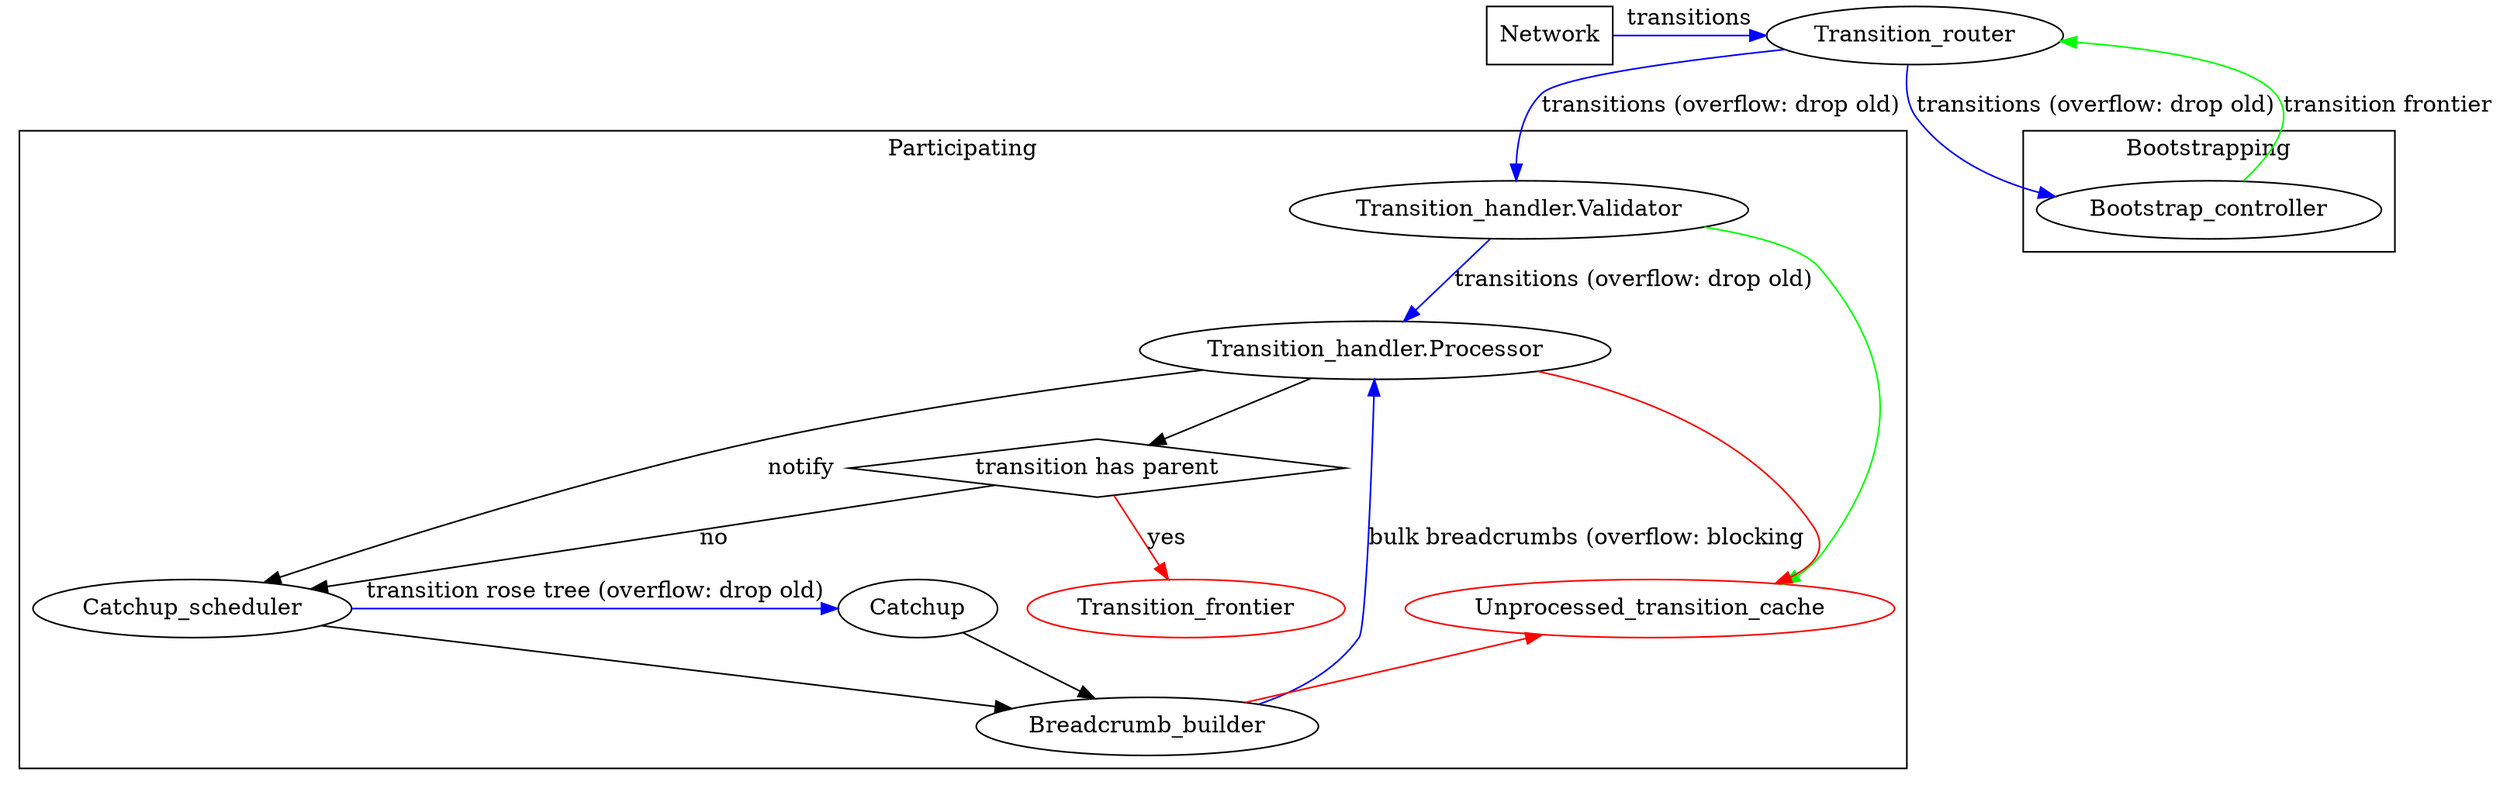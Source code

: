 digraph G {
  // rankdir=LR;
  newrank=true;

  Network [shape=box];
  {Network; Transition_router; rank=source};

  subgraph cluster_participating {
    label="Participating";
    "Transition_handler.Validator";
    "Transition_handler.Processor";
    "transition has parent" [shape=diamond];
    {Catchup_scheduler; Catchup; Unprocessed_transition_cache [color=red]; rank=same};
    Breadcrumb_builder;
    Transition_frontier [color=red];
  }

  subgraph cluster_bootstrapping {
    label="Bootstrapping";
    Bootstrap_controller;
  }

  {"Transition_handler.Validator"; Bootstrap_controller; rank=same};

  Network -> Transition_router [label="transitions",color=blue];
  Transition_router -> {"Transition_handler.Validator", Bootstrap_controller}
    [label="transitions (overflow: drop old)",color=blue];

  Bootstrap_controller -> Transition_router [label="transition frontier",color=green];

  "Transition_handler.Validator" -> "Transition_handler.Processor"
    [label="transitions (overflow: drop old)",color=blue];
  "Transition_handler.Processor" -> "transition has parent";
  "Transition_handler.Processor" -> Catchup_scheduler [label="notify"];
  "transition has parent" -> Transition_frontier [label="yes",color=red];
  "transition has parent" -> Catchup_scheduler [label="no"];

  {Catchup_scheduler, Catchup} -> Breadcrumb_builder;
  Catchup_scheduler -> Catchup [label="transition rose tree (overflow: drop old)",color=blue];
  Breadcrumb_builder -> "Transition_handler.Processor" [label="bulk breadcrumbs (overflow: blocking",color=blue];

  "Transition_handler.Validator" -> Unprocessed_transition_cache [color=green];
  "Transition_handler.Processor" -> Unprocessed_transition_cache [color=red];
  Breadcrumb_builder -> Unprocessed_transition_cache [color=red];
}

